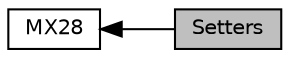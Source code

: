 digraph "Setters"
{
  edge [fontname="Helvetica",fontsize="10",labelfontname="Helvetica",labelfontsize="10"];
  node [fontname="Helvetica",fontsize="10",shape=record];
  rankdir=LR;
  Node0 [label="Setters",height=0.2,width=0.4,color="black", fillcolor="grey75", style="filled", fontcolor="black"];
  Node1 [label="MX28",height=0.2,width=0.4,color="black", fillcolor="white", style="filled",URL="$group___m_x28.html",tooltip="Globally-accessible functions for interfacing with MX28 actuators. These functions are specific to MX..."];
  Node1->Node0 [shape=plaintext, dir="back", style="solid"];
}
